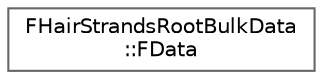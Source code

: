 digraph "Graphical Class Hierarchy"
{
 // INTERACTIVE_SVG=YES
 // LATEX_PDF_SIZE
  bgcolor="transparent";
  edge [fontname=Helvetica,fontsize=10,labelfontname=Helvetica,labelfontsize=10];
  node [fontname=Helvetica,fontsize=10,shape=box,height=0.2,width=0.4];
  rankdir="LR";
  Node0 [id="Node000000",label="FHairStrandsRootBulkData\l::FData",height=0.2,width=0.4,color="grey40", fillcolor="white", style="filled",URL="$d9/d7c/structFHairStrandsRootBulkData_1_1FData.html",tooltip=" "];
}
